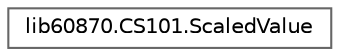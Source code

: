 digraph "Graphical Class Hierarchy"
{
 // LATEX_PDF_SIZE
  bgcolor="transparent";
  edge [fontname=Helvetica,fontsize=10,labelfontname=Helvetica,labelfontsize=10];
  node [fontname=Helvetica,fontsize=10,shape=box,height=0.2,width=0.4];
  rankdir="LR";
  Node0 [id="Node000000",label="lib60870.CS101.ScaledValue",height=0.2,width=0.4,color="grey40", fillcolor="white", style="filled",URL="$classlib60870_1_1_c_s101_1_1_scaled_value.html",tooltip=" "];
}
